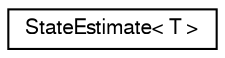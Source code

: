 digraph "Graphical Class Hierarchy"
{
  edge [fontname="FreeSans",fontsize="10",labelfontname="FreeSans",labelfontsize="10"];
  node [fontname="FreeSans",fontsize="10",shape=record];
  rankdir="LR";
  Node1 [label="StateEstimate\< T \>",height=0.2,width=0.4,color="black", fillcolor="white", style="filled",URL="$dd/df3/struct_state_estimate.html"];
}
